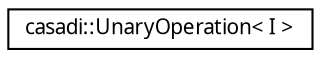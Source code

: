 digraph "Graphical Class Hierarchy"
{
  edge [fontname="FreeSans.ttf",fontsize="10",labelfontname="FreeSans.ttf",labelfontsize="10"];
  node [fontname="FreeSans.ttf",fontsize="10",shape=record];
  rankdir="LR";
  Node1 [label="casadi::UnaryOperation\< I \>",height=0.2,width=0.4,color="black", fillcolor="white", style="filled",URL="$df/dc9/structcasadi_1_1UnaryOperation.html"];
}
